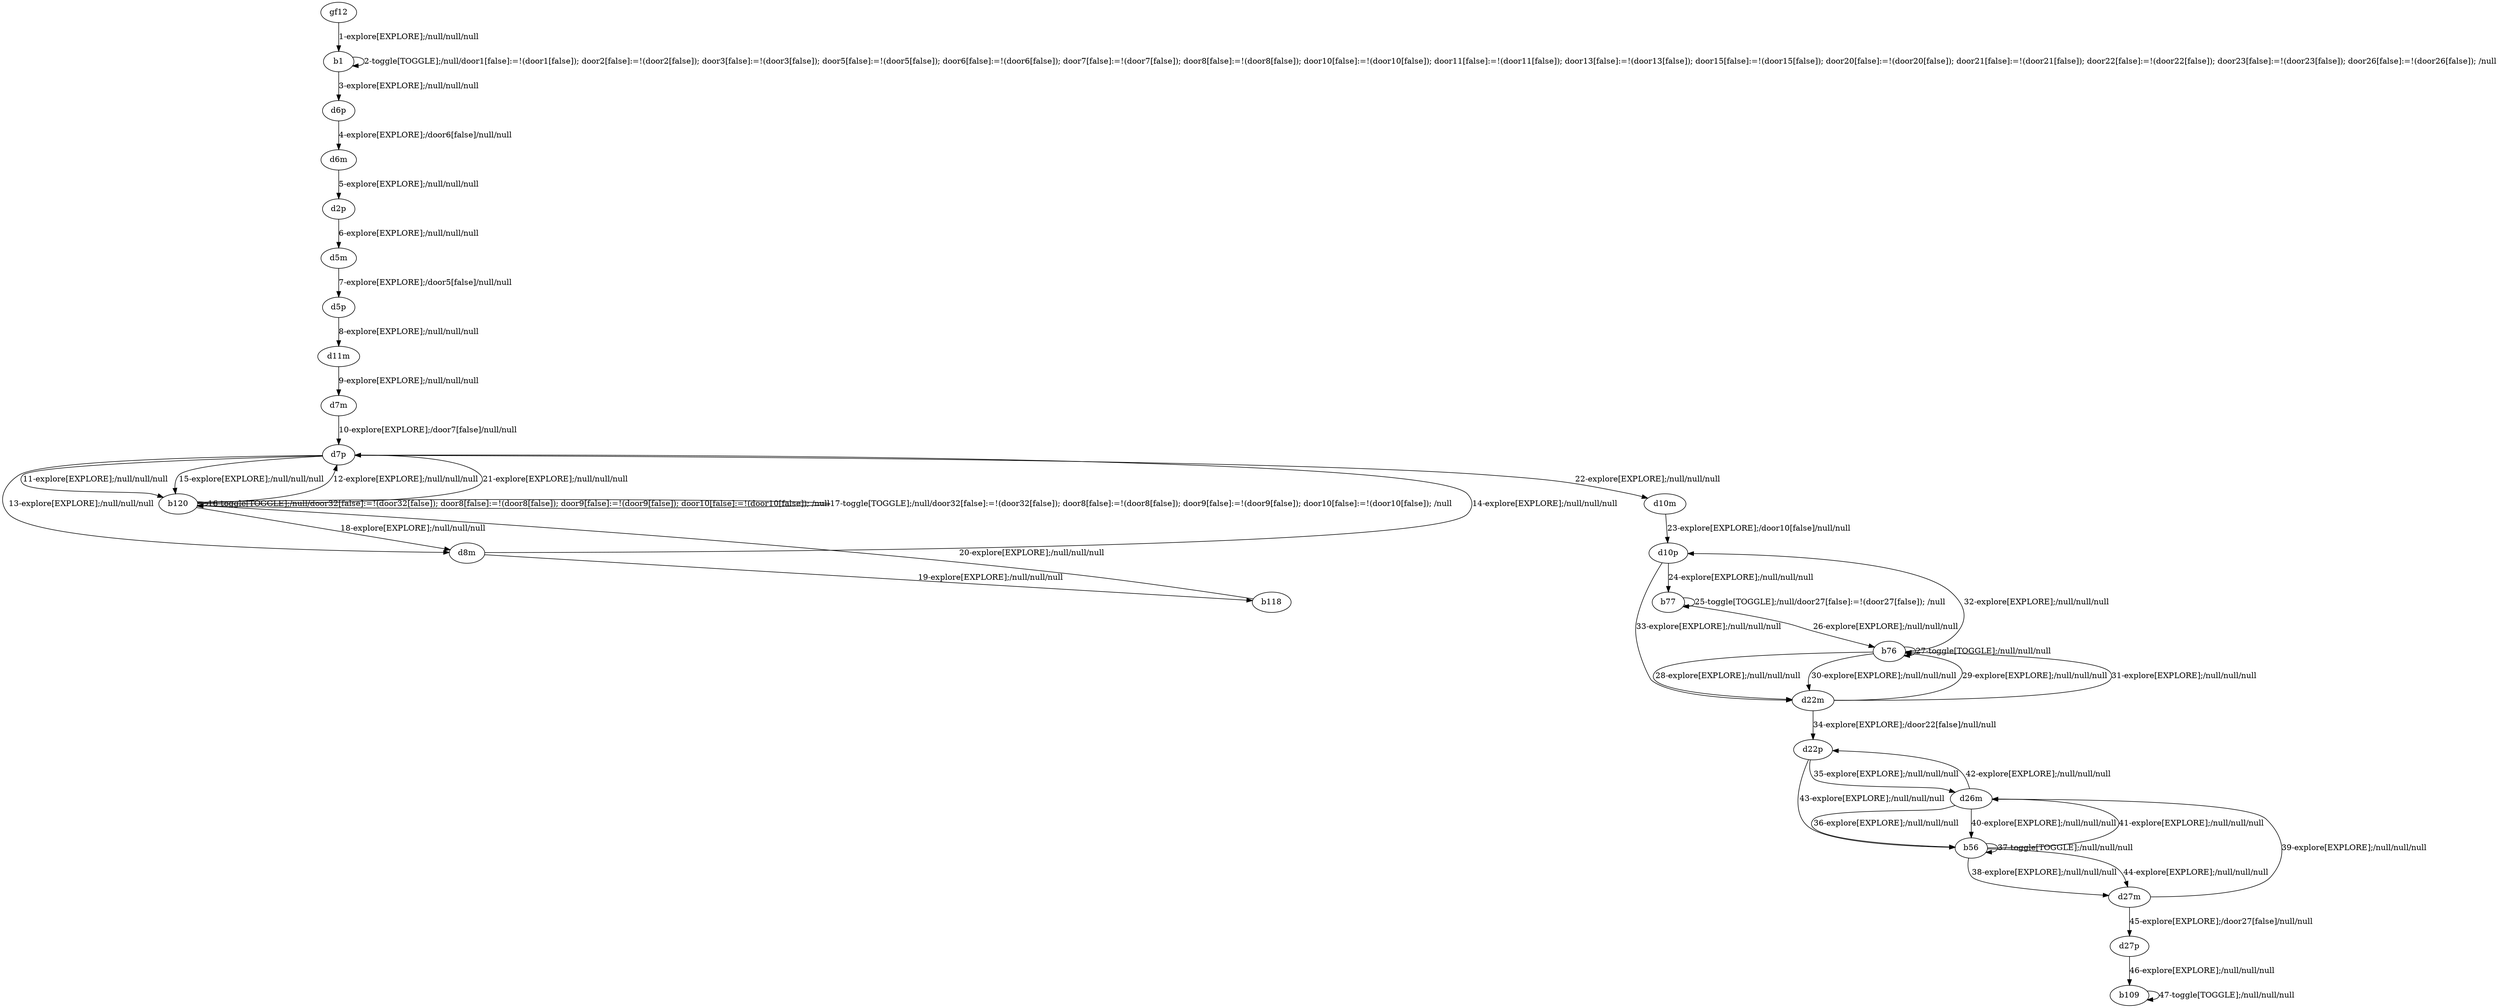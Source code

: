 # Total number of goals covered by this test: 1
# b109 --> b109

digraph g {
"gf12" -> "b1" [label = "1-explore[EXPLORE];/null/null/null"];
"b1" -> "b1" [label = "2-toggle[TOGGLE];/null/door1[false]:=!(door1[false]); door2[false]:=!(door2[false]); door3[false]:=!(door3[false]); door5[false]:=!(door5[false]); door6[false]:=!(door6[false]); door7[false]:=!(door7[false]); door8[false]:=!(door8[false]); door10[false]:=!(door10[false]); door11[false]:=!(door11[false]); door13[false]:=!(door13[false]); door15[false]:=!(door15[false]); door20[false]:=!(door20[false]); door21[false]:=!(door21[false]); door22[false]:=!(door22[false]); door23[false]:=!(door23[false]); door26[false]:=!(door26[false]); /null"];
"b1" -> "d6p" [label = "3-explore[EXPLORE];/null/null/null"];
"d6p" -> "d6m" [label = "4-explore[EXPLORE];/door6[false]/null/null"];
"d6m" -> "d2p" [label = "5-explore[EXPLORE];/null/null/null"];
"d2p" -> "d5m" [label = "6-explore[EXPLORE];/null/null/null"];
"d5m" -> "d5p" [label = "7-explore[EXPLORE];/door5[false]/null/null"];
"d5p" -> "d11m" [label = "8-explore[EXPLORE];/null/null/null"];
"d11m" -> "d7m" [label = "9-explore[EXPLORE];/null/null/null"];
"d7m" -> "d7p" [label = "10-explore[EXPLORE];/door7[false]/null/null"];
"d7p" -> "b120" [label = "11-explore[EXPLORE];/null/null/null"];
"b120" -> "d7p" [label = "12-explore[EXPLORE];/null/null/null"];
"d7p" -> "d8m" [label = "13-explore[EXPLORE];/null/null/null"];
"d8m" -> "d7p" [label = "14-explore[EXPLORE];/null/null/null"];
"d7p" -> "b120" [label = "15-explore[EXPLORE];/null/null/null"];
"b120" -> "b120" [label = "16-toggle[TOGGLE];/null/door32[false]:=!(door32[false]); door8[false]:=!(door8[false]); door9[false]:=!(door9[false]); door10[false]:=!(door10[false]); /null"];
"b120" -> "b120" [label = "17-toggle[TOGGLE];/null/door32[false]:=!(door32[false]); door8[false]:=!(door8[false]); door9[false]:=!(door9[false]); door10[false]:=!(door10[false]); /null"];
"b120" -> "d8m" [label = "18-explore[EXPLORE];/null/null/null"];
"d8m" -> "b118" [label = "19-explore[EXPLORE];/null/null/null"];
"b118" -> "b120" [label = "20-explore[EXPLORE];/null/null/null"];
"b120" -> "d7p" [label = "21-explore[EXPLORE];/null/null/null"];
"d7p" -> "d10m" [label = "22-explore[EXPLORE];/null/null/null"];
"d10m" -> "d10p" [label = "23-explore[EXPLORE];/door10[false]/null/null"];
"d10p" -> "b77" [label = "24-explore[EXPLORE];/null/null/null"];
"b77" -> "b77" [label = "25-toggle[TOGGLE];/null/door27[false]:=!(door27[false]); /null"];
"b77" -> "b76" [label = "26-explore[EXPLORE];/null/null/null"];
"b76" -> "b76" [label = "27-toggle[TOGGLE];/null/null/null"];
"b76" -> "d22m" [label = "28-explore[EXPLORE];/null/null/null"];
"d22m" -> "b76" [label = "29-explore[EXPLORE];/null/null/null"];
"b76" -> "d22m" [label = "30-explore[EXPLORE];/null/null/null"];
"d22m" -> "b76" [label = "31-explore[EXPLORE];/null/null/null"];
"b76" -> "d10p" [label = "32-explore[EXPLORE];/null/null/null"];
"d10p" -> "d22m" [label = "33-explore[EXPLORE];/null/null/null"];
"d22m" -> "d22p" [label = "34-explore[EXPLORE];/door22[false]/null/null"];
"d22p" -> "d26m" [label = "35-explore[EXPLORE];/null/null/null"];
"d26m" -> "b56" [label = "36-explore[EXPLORE];/null/null/null"];
"b56" -> "b56" [label = "37-toggle[TOGGLE];/null/null/null"];
"b56" -> "d27m" [label = "38-explore[EXPLORE];/null/null/null"];
"d27m" -> "d26m" [label = "39-explore[EXPLORE];/null/null/null"];
"d26m" -> "b56" [label = "40-explore[EXPLORE];/null/null/null"];
"b56" -> "d26m" [label = "41-explore[EXPLORE];/null/null/null"];
"d26m" -> "d22p" [label = "42-explore[EXPLORE];/null/null/null"];
"d22p" -> "b56" [label = "43-explore[EXPLORE];/null/null/null"];
"b56" -> "d27m" [label = "44-explore[EXPLORE];/null/null/null"];
"d27m" -> "d27p" [label = "45-explore[EXPLORE];/door27[false]/null/null"];
"d27p" -> "b109" [label = "46-explore[EXPLORE];/null/null/null"];
"b109" -> "b109" [label = "47-toggle[TOGGLE];/null/null/null"];
}